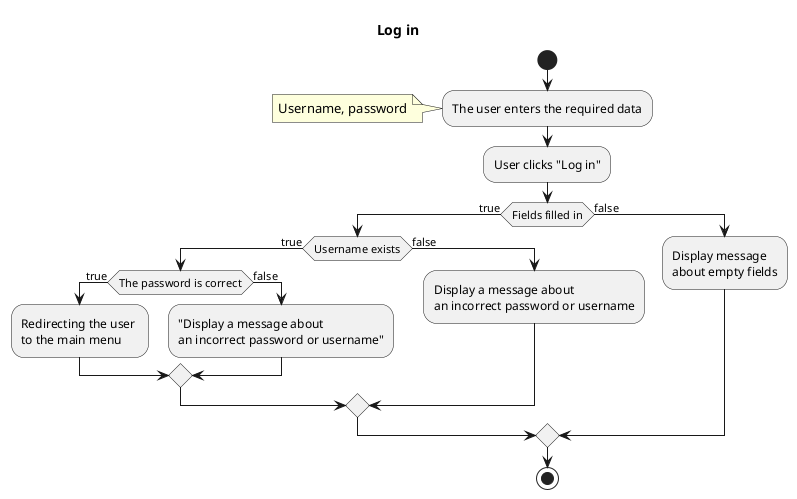 ﻿@startuml

title "Log in"

!pragma useVerticalIf on
start

:The user enters the required data;
note left: Username, password
:User clicks "Log in";

if(Fields filled in) then (true)
    if (Username exists) then (true)
        if (The password is correct) then (true)
                    :Redirecting the user \nto the main menu;

        else (false)
        :"Display a message about \nan incorrect password or username";
        endif
    else(false)
        :Display a message about \nan incorrect password or username;
    endif

else(false)
    :Display message \nabout empty fields;
endif

stop

@enduml
